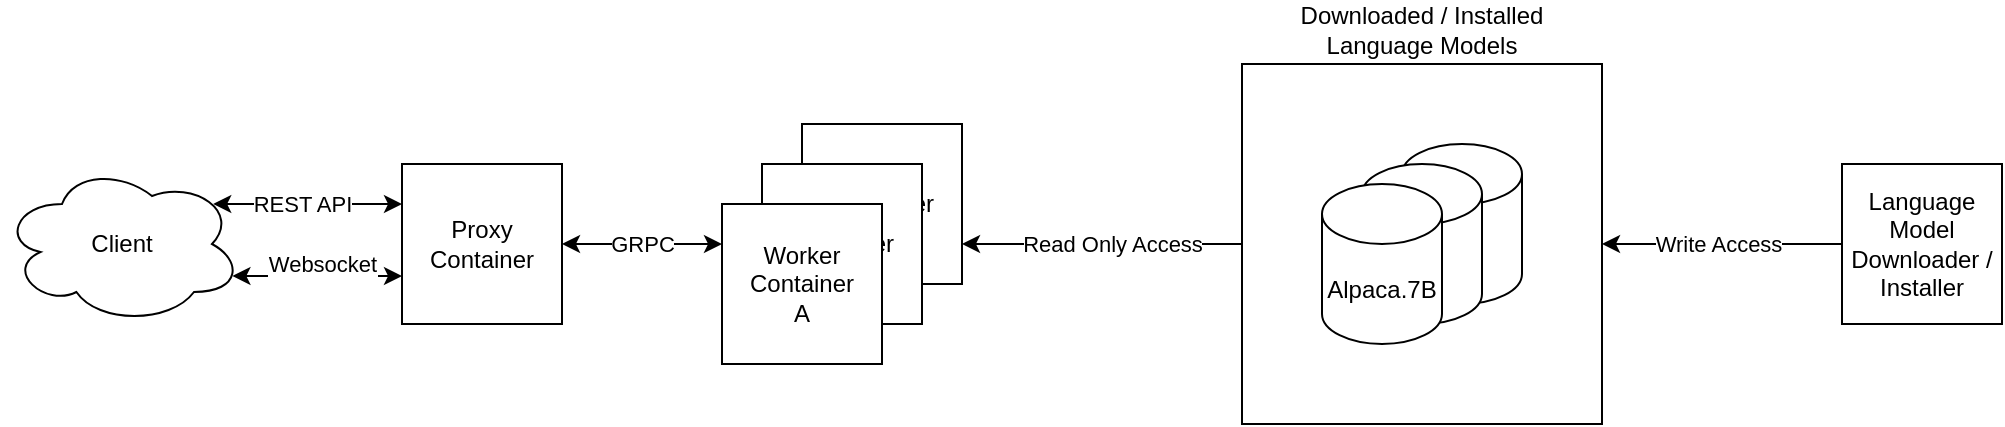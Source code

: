 <mxfile version="21.1.2" type="device">
  <diagram id="tzTT4TYpTC-yoNpekK3t" name="Architecture">
    <mxGraphModel dx="1283" dy="1129" grid="1" gridSize="10" guides="1" tooltips="1" connect="1" arrows="1" fold="1" page="1" pageScale="1" pageWidth="1169" pageHeight="827" math="0" shadow="0">
      <root>
        <mxCell id="0" />
        <mxCell id="1" parent="0" />
        <mxCell id="B2rQIO28AkAAI8mh9wtH-5" value="" style="group;labelPosition=center;verticalLabelPosition=bottom;align=center;verticalAlign=top;" vertex="1" connectable="0" parent="1">
          <mxGeometry x="705" y="180" width="180" height="180" as="geometry" />
        </mxCell>
        <mxCell id="B2rQIO28AkAAI8mh9wtH-4" value="Downloaded / Installed Language Models" style="whiteSpace=wrap;html=1;aspect=fixed;labelPosition=center;verticalLabelPosition=top;align=center;verticalAlign=bottom;" vertex="1" parent="B2rQIO28AkAAI8mh9wtH-5">
          <mxGeometry width="180" height="180" as="geometry" />
        </mxCell>
        <mxCell id="B2rQIO28AkAAI8mh9wtH-1" value="" style="shape=cylinder3;whiteSpace=wrap;html=1;boundedLbl=1;backgroundOutline=1;size=15;" vertex="1" parent="B2rQIO28AkAAI8mh9wtH-5">
          <mxGeometry x="80" y="40" width="60" height="80" as="geometry" />
        </mxCell>
        <mxCell id="B2rQIO28AkAAI8mh9wtH-2" value="" style="shape=cylinder3;whiteSpace=wrap;html=1;boundedLbl=1;backgroundOutline=1;size=15;" vertex="1" parent="B2rQIO28AkAAI8mh9wtH-5">
          <mxGeometry x="60" y="50" width="60" height="80" as="geometry" />
        </mxCell>
        <mxCell id="B2rQIO28AkAAI8mh9wtH-3" value="Alpaca.7B" style="shape=cylinder3;whiteSpace=wrap;html=1;boundedLbl=1;backgroundOutline=1;size=15;" vertex="1" parent="B2rQIO28AkAAI8mh9wtH-5">
          <mxGeometry x="40" y="60" width="60" height="80" as="geometry" />
        </mxCell>
        <mxCell id="B2rQIO28AkAAI8mh9wtH-7" value="" style="endArrow=classic;html=1;rounded=0;entryX=1;entryY=0.5;entryDx=0;entryDy=0;exitX=0;exitY=0.5;exitDx=0;exitDy=0;exitPerimeter=0;" edge="1" parent="1" target="B2rQIO28AkAAI8mh9wtH-4">
          <mxGeometry width="50" height="50" relative="1" as="geometry">
            <mxPoint x="1005" y="270" as="sourcePoint" />
            <mxPoint x="785" y="380" as="targetPoint" />
          </mxGeometry>
        </mxCell>
        <mxCell id="B2rQIO28AkAAI8mh9wtH-8" value="Write Access" style="edgeLabel;html=1;align=center;verticalAlign=middle;resizable=0;points=[];" vertex="1" connectable="0" parent="B2rQIO28AkAAI8mh9wtH-7">
          <mxGeometry x="-0.138" y="1" relative="1" as="geometry">
            <mxPoint x="-11" y="-1" as="offset" />
          </mxGeometry>
        </mxCell>
        <mxCell id="B2rQIO28AkAAI8mh9wtH-9" value="&lt;div&gt;Worker Container&lt;/div&gt;&lt;div&gt;A&lt;br&gt;&lt;/div&gt;" style="whiteSpace=wrap;html=1;aspect=fixed;" vertex="1" parent="1">
          <mxGeometry x="485" y="210" width="80" height="80" as="geometry" />
        </mxCell>
        <mxCell id="B2rQIO28AkAAI8mh9wtH-10" value="&lt;div&gt;Worker Container&lt;/div&gt;&lt;div&gt;A&lt;br&gt;&lt;/div&gt;" style="whiteSpace=wrap;html=1;aspect=fixed;" vertex="1" parent="1">
          <mxGeometry x="465" y="230" width="80" height="80" as="geometry" />
        </mxCell>
        <mxCell id="B2rQIO28AkAAI8mh9wtH-11" value="&lt;div&gt;Worker Container&lt;/div&gt;&lt;div&gt;A&lt;br&gt;&lt;/div&gt;" style="whiteSpace=wrap;html=1;aspect=fixed;" vertex="1" parent="1">
          <mxGeometry x="445" y="250" width="80" height="80" as="geometry" />
        </mxCell>
        <mxCell id="B2rQIO28AkAAI8mh9wtH-12" value="" style="endArrow=classic;html=1;rounded=0;entryX=1;entryY=0.75;entryDx=0;entryDy=0;exitX=0;exitY=0.5;exitDx=0;exitDy=0;" edge="1" parent="1" source="B2rQIO28AkAAI8mh9wtH-4" target="B2rQIO28AkAAI8mh9wtH-9">
          <mxGeometry width="50" height="50" relative="1" as="geometry">
            <mxPoint x="745" y="430" as="sourcePoint" />
            <mxPoint x="795" y="380" as="targetPoint" />
          </mxGeometry>
        </mxCell>
        <mxCell id="B2rQIO28AkAAI8mh9wtH-13" value="Read Only Access" style="edgeLabel;html=1;align=center;verticalAlign=middle;resizable=0;points=[];" vertex="1" connectable="0" parent="B2rQIO28AkAAI8mh9wtH-12">
          <mxGeometry x="0.42" y="-1" relative="1" as="geometry">
            <mxPoint x="34" y="1" as="offset" />
          </mxGeometry>
        </mxCell>
        <mxCell id="B2rQIO28AkAAI8mh9wtH-14" value="Client" style="ellipse;shape=cloud;whiteSpace=wrap;html=1;" vertex="1" parent="1">
          <mxGeometry x="85" y="230" width="120" height="80" as="geometry" />
        </mxCell>
        <mxCell id="B2rQIO28AkAAI8mh9wtH-15" value="Proxy Container" style="whiteSpace=wrap;html=1;aspect=fixed;" vertex="1" parent="1">
          <mxGeometry x="285" y="230" width="80" height="80" as="geometry" />
        </mxCell>
        <mxCell id="B2rQIO28AkAAI8mh9wtH-16" value="" style="endArrow=classic;startArrow=classic;html=1;rounded=0;entryX=0;entryY=0.25;entryDx=0;entryDy=0;exitX=1;exitY=0.5;exitDx=0;exitDy=0;" edge="1" parent="1" source="B2rQIO28AkAAI8mh9wtH-15" target="B2rQIO28AkAAI8mh9wtH-11">
          <mxGeometry width="50" height="50" relative="1" as="geometry">
            <mxPoint x="635" y="270" as="sourcePoint" />
            <mxPoint x="685" y="220" as="targetPoint" />
          </mxGeometry>
        </mxCell>
        <mxCell id="B2rQIO28AkAAI8mh9wtH-17" value="GRPC" style="edgeLabel;html=1;align=center;verticalAlign=middle;resizable=0;points=[];" vertex="1" connectable="0" parent="B2rQIO28AkAAI8mh9wtH-16">
          <mxGeometry x="0.354" y="-1" relative="1" as="geometry">
            <mxPoint x="-14" y="-1" as="offset" />
          </mxGeometry>
        </mxCell>
        <mxCell id="B2rQIO28AkAAI8mh9wtH-19" value="" style="endArrow=classic;startArrow=classic;html=1;rounded=0;exitX=0.88;exitY=0.25;exitDx=0;exitDy=0;exitPerimeter=0;entryX=0;entryY=0.25;entryDx=0;entryDy=0;" edge="1" parent="1" source="B2rQIO28AkAAI8mh9wtH-14" target="B2rQIO28AkAAI8mh9wtH-15">
          <mxGeometry width="50" height="50" relative="1" as="geometry">
            <mxPoint x="635" y="270" as="sourcePoint" />
            <mxPoint x="685" y="220" as="targetPoint" />
          </mxGeometry>
        </mxCell>
        <mxCell id="B2rQIO28AkAAI8mh9wtH-20" value="REST API" style="edgeLabel;html=1;align=center;verticalAlign=middle;resizable=0;points=[];" vertex="1" connectable="0" parent="B2rQIO28AkAAI8mh9wtH-19">
          <mxGeometry x="-0.486" y="2" relative="1" as="geometry">
            <mxPoint x="20" y="2" as="offset" />
          </mxGeometry>
        </mxCell>
        <mxCell id="B2rQIO28AkAAI8mh9wtH-21" value="" style="endArrow=classic;startArrow=classic;html=1;rounded=0;exitX=0.96;exitY=0.7;exitDx=0;exitDy=0;exitPerimeter=0;" edge="1" parent="1" source="B2rQIO28AkAAI8mh9wtH-14">
          <mxGeometry width="50" height="50" relative="1" as="geometry">
            <mxPoint x="635" y="270" as="sourcePoint" />
            <mxPoint x="285" y="286" as="targetPoint" />
          </mxGeometry>
        </mxCell>
        <mxCell id="B2rQIO28AkAAI8mh9wtH-22" value="Websocket" style="edgeLabel;html=1;align=center;verticalAlign=middle;resizable=0;points=[];" vertex="1" connectable="0" parent="B2rQIO28AkAAI8mh9wtH-21">
          <mxGeometry x="0.458" y="-2" relative="1" as="geometry">
            <mxPoint x="-17" y="-8" as="offset" />
          </mxGeometry>
        </mxCell>
        <mxCell id="B2rQIO28AkAAI8mh9wtH-23" value="Language Model Downloader / Installer" style="whiteSpace=wrap;html=1;aspect=fixed;" vertex="1" parent="1">
          <mxGeometry x="1005" y="230" width="80" height="80" as="geometry" />
        </mxCell>
      </root>
    </mxGraphModel>
  </diagram>
</mxfile>
